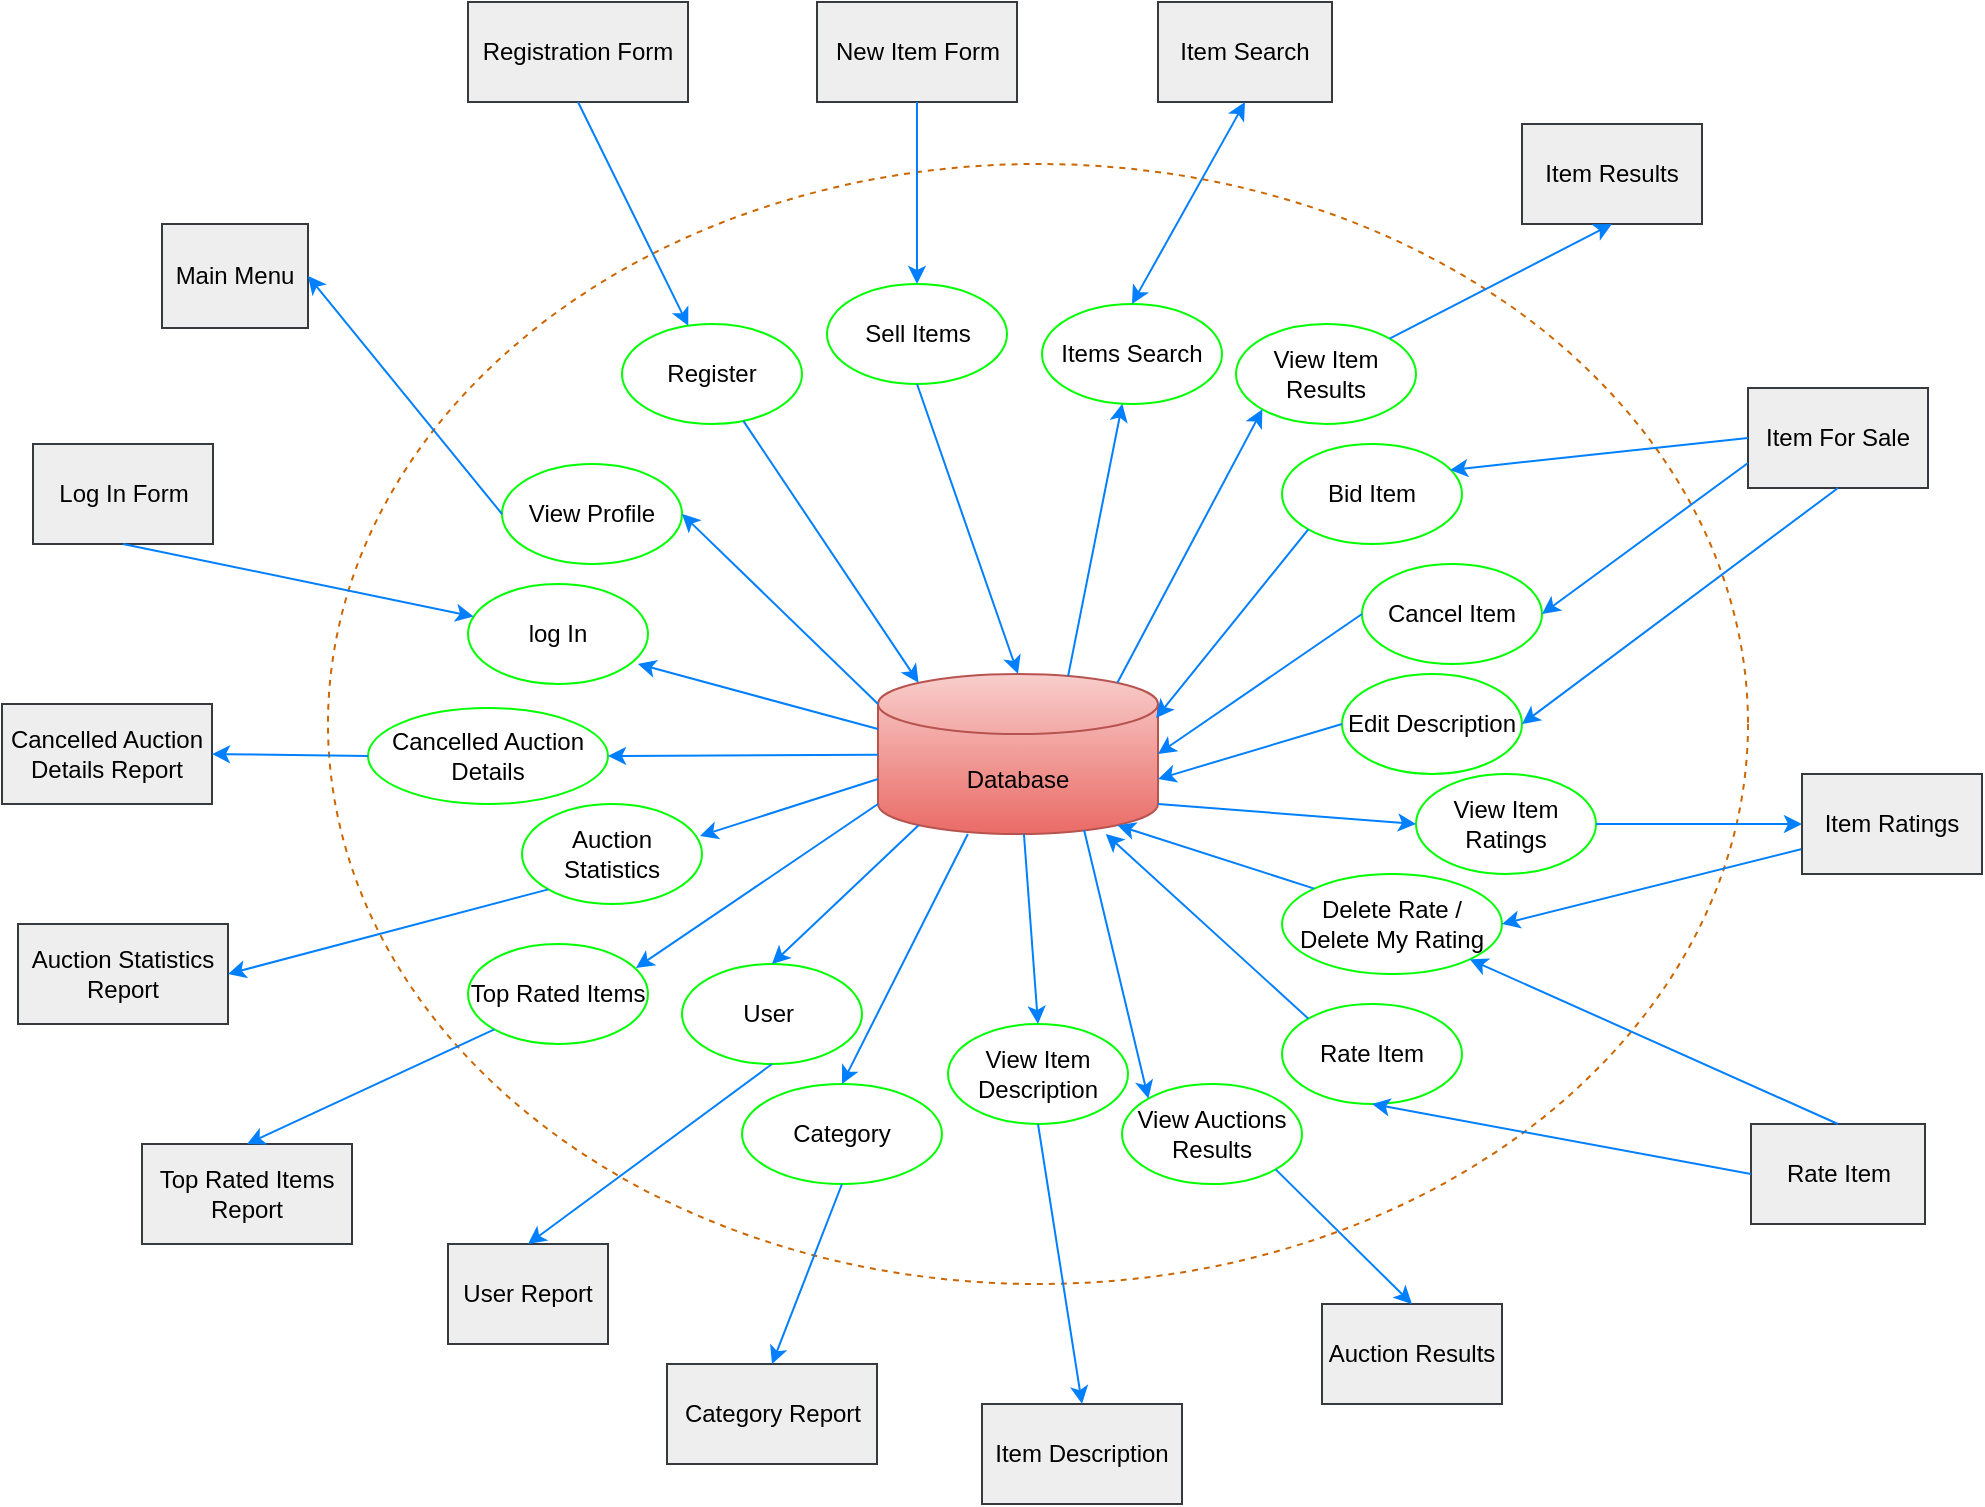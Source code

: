 <mxfile version="23.0.2" type="github">
  <diagram name="Page-1" id="ibN5uEJDEitdcNZKuq6F">
    <mxGraphModel dx="1194" dy="697" grid="1" gridSize="10" guides="1" tooltips="1" connect="1" arrows="1" fold="1" page="1" pageScale="1" pageWidth="1100" pageHeight="850" background="#ffffff" math="0" shadow="0">
      <root>
        <mxCell id="0" />
        <mxCell id="1" parent="0" />
        <mxCell id="0LvWJx0RIJ58dRhAGcR3-28" value="" style="ellipse;whiteSpace=wrap;html=1;fillStyle=hatch;shadow=0;dashed=1;strokeColor=#CC6600;fillColor=none;backgroundOutline=0;" parent="1" vertex="1">
          <mxGeometry x="203" y="150" width="710" height="560" as="geometry" />
        </mxCell>
        <mxCell id="dUsebAUgYld1Ic8YeYVZ-1" value="Database" style="shape=cylinder3;whiteSpace=wrap;html=1;boundedLbl=1;backgroundOutline=1;size=15;fillColor=#f8cecc;strokeColor=#b85450;gradientColor=#ea6b66;" parent="1" vertex="1">
          <mxGeometry x="478" y="405" width="140" height="80" as="geometry" />
        </mxCell>
        <mxCell id="dUsebAUgYld1Ic8YeYVZ-2" value="log In" style="ellipse;whiteSpace=wrap;html=1;strokeColor=#00FF00;" parent="1" vertex="1">
          <mxGeometry x="273" y="360" width="90" height="50" as="geometry" />
        </mxCell>
        <mxCell id="dUsebAUgYld1Ic8YeYVZ-3" value="" style="endArrow=classic;html=1;rounded=0;entryX=0.944;entryY=0.8;entryDx=0;entryDy=0;entryPerimeter=0;exitX=0;exitY=0;exitDx=0;exitDy=27.5;exitPerimeter=0;curved=0;strokeColor=#007FFF;" parent="1" source="dUsebAUgYld1Ic8YeYVZ-1" target="dUsebAUgYld1Ic8YeYVZ-2" edge="1">
          <mxGeometry width="50" height="50" relative="1" as="geometry">
            <mxPoint x="523" y="595" as="sourcePoint" />
            <mxPoint x="433" y="395" as="targetPoint" />
          </mxGeometry>
        </mxCell>
        <mxCell id="0LvWJx0RIJ58dRhAGcR3-2" value="Register" style="ellipse;whiteSpace=wrap;html=1;strokeColor=#00FF00;" parent="1" vertex="1">
          <mxGeometry x="350" y="230" width="90" height="50" as="geometry" />
        </mxCell>
        <mxCell id="0LvWJx0RIJ58dRhAGcR3-3" value="Sell Items" style="ellipse;whiteSpace=wrap;html=1;strokeColor=#00FF00;" parent="1" vertex="1">
          <mxGeometry x="452.5" y="210" width="90" height="50" as="geometry" />
        </mxCell>
        <mxCell id="0LvWJx0RIJ58dRhAGcR3-4" value="Items Search" style="ellipse;whiteSpace=wrap;html=1;strokeColor=#00FF00;" parent="1" vertex="1">
          <mxGeometry x="560" y="220" width="90" height="50" as="geometry" />
        </mxCell>
        <mxCell id="0LvWJx0RIJ58dRhAGcR3-5" value="View Item Ratings" style="ellipse;whiteSpace=wrap;html=1;strokeColor=#00FF00;" parent="1" vertex="1">
          <mxGeometry x="747" y="455" width="90" height="50" as="geometry" />
        </mxCell>
        <mxCell id="0LvWJx0RIJ58dRhAGcR3-6" value="View Auctions Results" style="ellipse;whiteSpace=wrap;html=1;strokeColor=#00FF00;" parent="1" vertex="1">
          <mxGeometry x="600" y="610" width="90" height="50" as="geometry" />
        </mxCell>
        <mxCell id="0LvWJx0RIJ58dRhAGcR3-7" value="Category" style="ellipse;whiteSpace=wrap;html=1;strokeColor=#00FF00;" parent="1" vertex="1">
          <mxGeometry x="410" y="610" width="100" height="50" as="geometry" />
        </mxCell>
        <mxCell id="0LvWJx0RIJ58dRhAGcR3-8" value="User&amp;nbsp;" style="ellipse;whiteSpace=wrap;html=1;strokeColor=#00FF00;" parent="1" vertex="1">
          <mxGeometry x="380" y="550" width="90" height="50" as="geometry" />
        </mxCell>
        <mxCell id="0LvWJx0RIJ58dRhAGcR3-9" value="Top Rated Items" style="ellipse;whiteSpace=wrap;html=1;strokeColor=#00FF00;" parent="1" vertex="1">
          <mxGeometry x="273" y="540" width="90" height="50" as="geometry" />
        </mxCell>
        <mxCell id="0LvWJx0RIJ58dRhAGcR3-10" value="Cancelled Auction Details" style="ellipse;whiteSpace=wrap;html=1;strokeColor=#00FF00;" parent="1" vertex="1">
          <mxGeometry x="223" y="422" width="120" height="48" as="geometry" />
        </mxCell>
        <mxCell id="0LvWJx0RIJ58dRhAGcR3-12" value="" style="endArrow=classic;html=1;rounded=0;strokeColor=#007FFF;entryX=0.145;entryY=0;entryDx=0;entryDy=4.35;entryPerimeter=0;" parent="1" source="0LvWJx0RIJ58dRhAGcR3-2" target="dUsebAUgYld1Ic8YeYVZ-1" edge="1">
          <mxGeometry width="50" height="50" relative="1" as="geometry">
            <mxPoint x="494" y="319.96" as="sourcePoint" />
            <mxPoint x="533" y="405" as="targetPoint" />
            <Array as="points" />
          </mxGeometry>
        </mxCell>
        <mxCell id="0LvWJx0RIJ58dRhAGcR3-13" value="" style="endArrow=classic;html=1;rounded=0;exitX=0.5;exitY=1;exitDx=0;exitDy=0;curved=0;strokeColor=#007FFF;entryX=0.5;entryY=0;entryDx=0;entryDy=0;entryPerimeter=0;" parent="1" source="0LvWJx0RIJ58dRhAGcR3-3" target="dUsebAUgYld1Ic8YeYVZ-1" edge="1">
          <mxGeometry width="50" height="50" relative="1" as="geometry">
            <mxPoint x="713" y="420" as="sourcePoint" />
            <mxPoint x="588" y="403" as="targetPoint" />
          </mxGeometry>
        </mxCell>
        <mxCell id="0LvWJx0RIJ58dRhAGcR3-16" value="" style="endArrow=classic;html=1;rounded=0;exitX=0.736;exitY=0.975;exitDx=0;exitDy=0;exitPerimeter=0;strokeColor=#007FFF;entryX=0;entryY=0;entryDx=0;entryDy=0;" parent="1" source="dUsebAUgYld1Ic8YeYVZ-1" target="0LvWJx0RIJ58dRhAGcR3-6" edge="1">
          <mxGeometry width="50" height="50" relative="1" as="geometry">
            <mxPoint x="593" y="485" as="sourcePoint" />
            <mxPoint x="631.229" y="561.861" as="targetPoint" />
            <Array as="points" />
          </mxGeometry>
        </mxCell>
        <mxCell id="0LvWJx0RIJ58dRhAGcR3-17" value="" style="endArrow=classic;html=1;rounded=0;exitX=0.321;exitY=1;exitDx=0;exitDy=0;exitPerimeter=0;strokeColor=#007FFF;entryX=0.5;entryY=0;entryDx=0;entryDy=0;" parent="1" source="dUsebAUgYld1Ic8YeYVZ-1" target="0LvWJx0RIJ58dRhAGcR3-7" edge="1">
          <mxGeometry width="50" height="50" relative="1" as="geometry">
            <mxPoint x="594" y="504.5" as="sourcePoint" />
            <mxPoint x="533" y="552" as="targetPoint" />
          </mxGeometry>
        </mxCell>
        <mxCell id="0LvWJx0RIJ58dRhAGcR3-18" value="" style="endArrow=classic;html=1;rounded=0;strokeColor=#007FFF;entryX=0.5;entryY=0;entryDx=0;entryDy=0;exitX=0.145;exitY=1;exitDx=0;exitDy=-4.35;exitPerimeter=0;" parent="1" source="dUsebAUgYld1Ic8YeYVZ-1" target="0LvWJx0RIJ58dRhAGcR3-8" edge="1">
          <mxGeometry width="50" height="50" relative="1" as="geometry">
            <mxPoint x="628" y="499" as="sourcePoint" />
            <mxPoint x="757" y="530" as="targetPoint" />
          </mxGeometry>
        </mxCell>
        <mxCell id="0LvWJx0RIJ58dRhAGcR3-20" value="" style="endArrow=classic;html=1;rounded=0;strokeColor=#007FFF;entryX=1;entryY=0.5;entryDx=0;entryDy=0;" parent="1" source="dUsebAUgYld1Ic8YeYVZ-1" target="0LvWJx0RIJ58dRhAGcR3-10" edge="1">
          <mxGeometry width="50" height="50" relative="1" as="geometry">
            <mxPoint x="520" y="493" as="sourcePoint" />
            <mxPoint x="451" y="558" as="targetPoint" />
          </mxGeometry>
        </mxCell>
        <mxCell id="0LvWJx0RIJ58dRhAGcR3-29" value="Log In Form" style="rounded=0;whiteSpace=wrap;html=1;fillColor=#eeeeee;strokeColor=#36393d;" parent="1" vertex="1">
          <mxGeometry x="55.5" y="290" width="90" height="50" as="geometry" />
        </mxCell>
        <mxCell id="0LvWJx0RIJ58dRhAGcR3-30" value="" style="endArrow=classic;html=1;rounded=0;exitX=0.5;exitY=1;exitDx=0;exitDy=0;strokeColor=#007FFF;" parent="1" source="0LvWJx0RIJ58dRhAGcR3-29" target="dUsebAUgYld1Ic8YeYVZ-2" edge="1">
          <mxGeometry width="50" height="50" relative="1" as="geometry">
            <mxPoint x="216" y="315" as="sourcePoint" />
            <mxPoint x="373" y="192" as="targetPoint" />
          </mxGeometry>
        </mxCell>
        <mxCell id="0LvWJx0RIJ58dRhAGcR3-32" value="Registration Form" style="rounded=0;whiteSpace=wrap;html=1;fillColor=#eeeeee;strokeColor=#36393d;" parent="1" vertex="1">
          <mxGeometry x="273" y="69" width="110" height="50" as="geometry" />
        </mxCell>
        <mxCell id="0LvWJx0RIJ58dRhAGcR3-33" value="" style="endArrow=classic;html=1;rounded=0;exitX=0.5;exitY=1;exitDx=0;exitDy=0;strokeColor=#007FFF;" parent="1" source="0LvWJx0RIJ58dRhAGcR3-32" target="0LvWJx0RIJ58dRhAGcR3-2" edge="1">
          <mxGeometry width="50" height="50" relative="1" as="geometry">
            <mxPoint x="456" y="262" as="sourcePoint" />
            <mxPoint x="548" y="265" as="targetPoint" />
          </mxGeometry>
        </mxCell>
        <mxCell id="0LvWJx0RIJ58dRhAGcR3-34" value="New Item Form" style="rounded=0;whiteSpace=wrap;html=1;fillColor=#eeeeee;strokeColor=#36393d;" parent="1" vertex="1">
          <mxGeometry x="447.5" y="69" width="100" height="50" as="geometry" />
        </mxCell>
        <mxCell id="0LvWJx0RIJ58dRhAGcR3-35" value="" style="endArrow=classic;html=1;rounded=0;exitX=0.5;exitY=1;exitDx=0;exitDy=0;strokeColor=#007FFF;entryX=0.5;entryY=0;entryDx=0;entryDy=0;" parent="1" source="0LvWJx0RIJ58dRhAGcR3-34" target="0LvWJx0RIJ58dRhAGcR3-3" edge="1">
          <mxGeometry width="50" height="50" relative="1" as="geometry">
            <mxPoint x="567" y="169" as="sourcePoint" />
            <mxPoint x="567" y="262" as="targetPoint" />
          </mxGeometry>
        </mxCell>
        <mxCell id="0LvWJx0RIJ58dRhAGcR3-36" value="Item Search" style="rounded=0;whiteSpace=wrap;html=1;fillColor=#eeeeee;strokeColor=#36393d;" parent="1" vertex="1">
          <mxGeometry x="618" y="69" width="87" height="50" as="geometry" />
        </mxCell>
        <mxCell id="0LvWJx0RIJ58dRhAGcR3-38" value="Item For Sale" style="rounded=0;whiteSpace=wrap;html=1;fillColor=#eeeeee;strokeColor=#36393d;" parent="1" vertex="1">
          <mxGeometry x="913" y="262" width="90" height="50" as="geometry" />
        </mxCell>
        <mxCell id="0LvWJx0RIJ58dRhAGcR3-39" value="" style="endArrow=classic;html=1;rounded=0;exitX=0.679;exitY=0.013;exitDx=0;exitDy=0;exitPerimeter=0;curved=0;strokeColor=#007FFF;" parent="1" source="dUsebAUgYld1Ic8YeYVZ-1" target="0LvWJx0RIJ58dRhAGcR3-4" edge="1">
          <mxGeometry width="50" height="50" relative="1" as="geometry">
            <mxPoint x="753" y="432" as="sourcePoint" />
            <mxPoint x="643" y="342" as="targetPoint" />
          </mxGeometry>
        </mxCell>
        <mxCell id="0LvWJx0RIJ58dRhAGcR3-41" value="Bid Item" style="ellipse;whiteSpace=wrap;html=1;strokeColor=#00FF00;" parent="1" vertex="1">
          <mxGeometry x="680" y="290" width="90" height="50" as="geometry" />
        </mxCell>
        <mxCell id="0LvWJx0RIJ58dRhAGcR3-45" value="" style="endArrow=classic;html=1;rounded=0;strokeColor=#007FFF;entryX=0.933;entryY=0.24;entryDx=0;entryDy=0;entryPerimeter=0;exitX=0;exitY=1;exitDx=0;exitDy=-15;exitPerimeter=0;" parent="1" source="dUsebAUgYld1Ic8YeYVZ-1" target="0LvWJx0RIJ58dRhAGcR3-9" edge="1">
          <mxGeometry width="50" height="50" relative="1" as="geometry">
            <mxPoint x="462" y="472" as="sourcePoint" />
            <mxPoint x="393" y="539" as="targetPoint" />
          </mxGeometry>
        </mxCell>
        <mxCell id="0LvWJx0RIJ58dRhAGcR3-47" value="Cancel Item" style="ellipse;whiteSpace=wrap;html=1;strokeColor=#00FF00;" parent="1" vertex="1">
          <mxGeometry x="720" y="350" width="90" height="50" as="geometry" />
        </mxCell>
        <mxCell id="0LvWJx0RIJ58dRhAGcR3-49" value="" style="endArrow=classic;html=1;rounded=0;entryX=0.933;entryY=0.26;entryDx=0;entryDy=0;entryPerimeter=0;strokeColor=#007FFF;exitX=0;exitY=0.5;exitDx=0;exitDy=0;" parent="1" source="0LvWJx0RIJ58dRhAGcR3-38" target="0LvWJx0RIJ58dRhAGcR3-41" edge="1">
          <mxGeometry width="50" height="50" relative="1" as="geometry">
            <mxPoint x="960" y="387" as="sourcePoint" />
            <mxPoint x="963" y="342" as="targetPoint" />
            <Array as="points" />
          </mxGeometry>
        </mxCell>
        <mxCell id="0LvWJx0RIJ58dRhAGcR3-50" value="" style="endArrow=classic;html=1;rounded=0;entryX=0.993;entryY=0.275;entryDx=0;entryDy=0;entryPerimeter=0;exitX=0;exitY=1;exitDx=0;exitDy=0;strokeColor=#007FFF;" parent="1" source="0LvWJx0RIJ58dRhAGcR3-41" target="dUsebAUgYld1Ic8YeYVZ-1" edge="1">
          <mxGeometry width="50" height="50" relative="1" as="geometry">
            <mxPoint x="713" y="369" as="sourcePoint" />
            <mxPoint x="627" y="437" as="targetPoint" />
          </mxGeometry>
        </mxCell>
        <mxCell id="0LvWJx0RIJ58dRhAGcR3-51" value="" style="endArrow=classic;html=1;rounded=0;entryX=1;entryY=0.5;entryDx=0;entryDy=0;entryPerimeter=0;exitX=0;exitY=0.5;exitDx=0;exitDy=0;strokeColor=#007FFF;" parent="1" source="0LvWJx0RIJ58dRhAGcR3-47" target="dUsebAUgYld1Ic8YeYVZ-1" edge="1">
          <mxGeometry width="50" height="50" relative="1" as="geometry">
            <mxPoint x="743" y="419" as="sourcePoint" />
            <mxPoint x="634" y="471" as="targetPoint" />
          </mxGeometry>
        </mxCell>
        <mxCell id="0LvWJx0RIJ58dRhAGcR3-52" value="" style="endArrow=classic;html=1;rounded=0;entryX=1;entryY=0.5;entryDx=0;entryDy=0;exitX=0;exitY=0.75;exitDx=0;exitDy=0;strokeColor=#007FFF;" parent="1" source="0LvWJx0RIJ58dRhAGcR3-38" target="0LvWJx0RIJ58dRhAGcR3-47" edge="1">
          <mxGeometry width="50" height="50" relative="1" as="geometry">
            <mxPoint x="913" y="343" as="sourcePoint" />
            <mxPoint x="827" y="411" as="targetPoint" />
          </mxGeometry>
        </mxCell>
        <mxCell id="0LvWJx0RIJ58dRhAGcR3-53" value="Rate Item" style="rounded=0;whiteSpace=wrap;html=1;fillColor=#eeeeee;strokeColor=#36393d;" parent="1" vertex="1">
          <mxGeometry x="914.5" y="630" width="87" height="50" as="geometry" />
        </mxCell>
        <mxCell id="0LvWJx0RIJ58dRhAGcR3-55" value="Item Description" style="rounded=0;whiteSpace=wrap;html=1;fillColor=#eeeeee;strokeColor=#36393d;" parent="1" vertex="1">
          <mxGeometry x="530" y="770" width="100" height="50" as="geometry" />
        </mxCell>
        <mxCell id="0LvWJx0RIJ58dRhAGcR3-61" value="Category Report" style="rounded=0;whiteSpace=wrap;html=1;fillColor=#eeeeee;strokeColor=#36393d;" parent="1" vertex="1">
          <mxGeometry x="372.5" y="750" width="105" height="50" as="geometry" />
        </mxCell>
        <mxCell id="0LvWJx0RIJ58dRhAGcR3-62" value="" style="endArrow=classic;html=1;rounded=0;exitX=0.5;exitY=1;exitDx=0;exitDy=0;strokeColor=#007FFF;entryX=0.5;entryY=0;entryDx=0;entryDy=0;" parent="1" source="0LvWJx0RIJ58dRhAGcR3-7" target="0LvWJx0RIJ58dRhAGcR3-61" edge="1">
          <mxGeometry width="50" height="50" relative="1" as="geometry">
            <mxPoint x="508" y="612" as="sourcePoint" />
            <mxPoint x="473" y="682" as="targetPoint" />
          </mxGeometry>
        </mxCell>
        <mxCell id="0LvWJx0RIJ58dRhAGcR3-63" value="User Report" style="rounded=0;whiteSpace=wrap;html=1;fillColor=#eeeeee;strokeColor=#36393d;" parent="1" vertex="1">
          <mxGeometry x="263" y="690" width="80" height="50" as="geometry" />
        </mxCell>
        <mxCell id="0LvWJx0RIJ58dRhAGcR3-64" value="" style="endArrow=classic;html=1;rounded=0;exitX=0.5;exitY=1;exitDx=0;exitDy=0;strokeColor=#007FFF;entryX=0.5;entryY=0;entryDx=0;entryDy=0;" parent="1" source="0LvWJx0RIJ58dRhAGcR3-8" target="0LvWJx0RIJ58dRhAGcR3-63" edge="1">
          <mxGeometry width="50" height="50" relative="1" as="geometry">
            <mxPoint x="353" y="578.5" as="sourcePoint" />
            <mxPoint x="353" y="655.5" as="targetPoint" />
          </mxGeometry>
        </mxCell>
        <mxCell id="0LvWJx0RIJ58dRhAGcR3-65" value="Top Rated Items Report" style="rounded=0;whiteSpace=wrap;html=1;fillColor=#eeeeee;strokeColor=#36393d;" parent="1" vertex="1">
          <mxGeometry x="110" y="640" width="105" height="50" as="geometry" />
        </mxCell>
        <mxCell id="0LvWJx0RIJ58dRhAGcR3-66" value="" style="endArrow=classic;html=1;rounded=0;exitX=0;exitY=1;exitDx=0;exitDy=0;strokeColor=#007FFF;entryX=0.5;entryY=0;entryDx=0;entryDy=0;" parent="1" source="0LvWJx0RIJ58dRhAGcR3-9" target="0LvWJx0RIJ58dRhAGcR3-65" edge="1">
          <mxGeometry width="50" height="50" relative="1" as="geometry">
            <mxPoint x="293" y="522" as="sourcePoint" />
            <mxPoint x="241" y="582" as="targetPoint" />
          </mxGeometry>
        </mxCell>
        <mxCell id="0LvWJx0RIJ58dRhAGcR3-68" value="Auction Statistics" style="ellipse;whiteSpace=wrap;html=1;strokeColor=#00FF00;" parent="1" vertex="1">
          <mxGeometry x="300" y="470" width="90" height="50" as="geometry" />
        </mxCell>
        <mxCell id="0LvWJx0RIJ58dRhAGcR3-69" value="" style="endArrow=classic;html=1;rounded=0;strokeColor=#007FFF;entryX=0.989;entryY=0.32;entryDx=0;entryDy=0;entryPerimeter=0;exitX=0;exitY=0;exitDx=0;exitDy=52.5;exitPerimeter=0;" parent="1" source="dUsebAUgYld1Ic8YeYVZ-1" target="0LvWJx0RIJ58dRhAGcR3-68" edge="1">
          <mxGeometry width="50" height="50" relative="1" as="geometry">
            <mxPoint x="424" y="438" as="sourcePoint" />
            <mxPoint x="363" y="512" as="targetPoint" />
          </mxGeometry>
        </mxCell>
        <mxCell id="0LvWJx0RIJ58dRhAGcR3-70" value="Auction Statistics Report" style="rounded=0;whiteSpace=wrap;html=1;fillColor=#eeeeee;strokeColor=#36393d;" parent="1" vertex="1">
          <mxGeometry x="48" y="530" width="105" height="50" as="geometry" />
        </mxCell>
        <mxCell id="0LvWJx0RIJ58dRhAGcR3-71" value="" style="endArrow=classic;html=1;rounded=0;exitX=0;exitY=1;exitDx=0;exitDy=0;strokeColor=#007FFF;entryX=1;entryY=0.5;entryDx=0;entryDy=0;" parent="1" source="0LvWJx0RIJ58dRhAGcR3-68" target="0LvWJx0RIJ58dRhAGcR3-70" edge="1">
          <mxGeometry width="50" height="50" relative="1" as="geometry">
            <mxPoint x="288" y="533.5" as="sourcePoint" />
            <mxPoint x="163" y="580.5" as="targetPoint" />
          </mxGeometry>
        </mxCell>
        <mxCell id="0LvWJx0RIJ58dRhAGcR3-72" value="Cancelled Auction Details Report" style="rounded=0;whiteSpace=wrap;html=1;fillColor=#eeeeee;strokeColor=#36393d;" parent="1" vertex="1">
          <mxGeometry x="40" y="420" width="105" height="50" as="geometry" />
        </mxCell>
        <mxCell id="0LvWJx0RIJ58dRhAGcR3-73" value="" style="endArrow=classic;html=1;rounded=0;exitX=0;exitY=0.5;exitDx=0;exitDy=0;strokeColor=#007FFF;entryX=1;entryY=0.5;entryDx=0;entryDy=0;" parent="1" source="0LvWJx0RIJ58dRhAGcR3-10" target="0LvWJx0RIJ58dRhAGcR3-72" edge="1">
          <mxGeometry width="50" height="50" relative="1" as="geometry">
            <mxPoint x="243" y="420" as="sourcePoint" />
            <mxPoint x="120" y="475.5" as="targetPoint" />
          </mxGeometry>
        </mxCell>
        <mxCell id="hBiqWkCkwxmQWBNidRL4-4" value="Auction Results" style="rounded=0;whiteSpace=wrap;html=1;fillColor=#eeeeee;strokeColor=#36393d;" vertex="1" parent="1">
          <mxGeometry x="700" y="720" width="90" height="50" as="geometry" />
        </mxCell>
        <mxCell id="hBiqWkCkwxmQWBNidRL4-5" value="Main Menu" style="rounded=0;whiteSpace=wrap;html=1;fillColor=#eeeeee;strokeColor=#36393d;" vertex="1" parent="1">
          <mxGeometry x="120" y="180" width="73" height="52" as="geometry" />
        </mxCell>
        <mxCell id="hBiqWkCkwxmQWBNidRL4-6" value="View Profile" style="ellipse;whiteSpace=wrap;html=1;strokeColor=#00FF00;" vertex="1" parent="1">
          <mxGeometry x="290" y="300" width="90" height="50" as="geometry" />
        </mxCell>
        <mxCell id="hBiqWkCkwxmQWBNidRL4-7" value="" style="endArrow=classic;html=1;rounded=0;exitX=0;exitY=0;exitDx=0;exitDy=15;exitPerimeter=0;entryX=1;entryY=0.5;entryDx=0;entryDy=0;strokeColor=#007FFF;" edge="1" parent="1" source="dUsebAUgYld1Ic8YeYVZ-1" target="hBiqWkCkwxmQWBNidRL4-6">
          <mxGeometry width="50" height="50" relative="1" as="geometry">
            <mxPoint x="343" y="440" as="sourcePoint" />
            <mxPoint x="393" y="390" as="targetPoint" />
          </mxGeometry>
        </mxCell>
        <mxCell id="hBiqWkCkwxmQWBNidRL4-8" value="" style="endArrow=classic;html=1;rounded=0;exitX=0;exitY=0.5;exitDx=0;exitDy=0;entryX=1;entryY=0.5;entryDx=0;entryDy=0;strokeColor=#007FFF;" edge="1" parent="1" source="hBiqWkCkwxmQWBNidRL4-6" target="hBiqWkCkwxmQWBNidRL4-5">
          <mxGeometry width="50" height="50" relative="1" as="geometry">
            <mxPoint x="273" y="392" as="sourcePoint" />
            <mxPoint x="138" y="346" as="targetPoint" />
          </mxGeometry>
        </mxCell>
        <mxCell id="hBiqWkCkwxmQWBNidRL4-9" value="Item Results" style="rounded=0;whiteSpace=wrap;html=1;fillColor=#eeeeee;strokeColor=#36393d;" vertex="1" parent="1">
          <mxGeometry x="800" y="130" width="90" height="50" as="geometry" />
        </mxCell>
        <mxCell id="hBiqWkCkwxmQWBNidRL4-11" value="View Item Results" style="ellipse;whiteSpace=wrap;html=1;strokeColor=#00FF00;" vertex="1" parent="1">
          <mxGeometry x="657" y="230" width="90" height="50" as="geometry" />
        </mxCell>
        <mxCell id="hBiqWkCkwxmQWBNidRL4-12" value="" style="endArrow=classic;html=1;rounded=0;exitX=0.855;exitY=0;exitDx=0;exitDy=4.35;exitPerimeter=0;curved=0;strokeColor=#007FFF;entryX=0;entryY=1;entryDx=0;entryDy=0;" edge="1" parent="1" source="dUsebAUgYld1Ic8YeYVZ-1" target="hBiqWkCkwxmQWBNidRL4-11">
          <mxGeometry width="50" height="50" relative="1" as="geometry">
            <mxPoint x="626.5" y="412" as="sourcePoint" />
            <mxPoint x="663.5" y="324" as="targetPoint" />
          </mxGeometry>
        </mxCell>
        <mxCell id="hBiqWkCkwxmQWBNidRL4-13" value="" style="endArrow=classic;html=1;rounded=0;exitX=1;exitY=0;exitDx=0;exitDy=0;curved=0;strokeColor=#007FFF;entryX=0.5;entryY=1;entryDx=0;entryDy=0;" edge="1" parent="1" source="hBiqWkCkwxmQWBNidRL4-11" target="hBiqWkCkwxmQWBNidRL4-9">
          <mxGeometry width="50" height="50" relative="1" as="geometry">
            <mxPoint x="723" y="346" as="sourcePoint" />
            <mxPoint x="828" y="272" as="targetPoint" />
          </mxGeometry>
        </mxCell>
        <mxCell id="hBiqWkCkwxmQWBNidRL4-14" value="Edit Description" style="ellipse;whiteSpace=wrap;html=1;strokeColor=#00FF00;" vertex="1" parent="1">
          <mxGeometry x="710" y="405" width="90" height="50" as="geometry" />
        </mxCell>
        <mxCell id="hBiqWkCkwxmQWBNidRL4-15" value="" style="endArrow=classic;html=1;rounded=0;entryX=1;entryY=0.5;entryDx=0;entryDy=0;exitX=0.5;exitY=1;exitDx=0;exitDy=0;strokeColor=#007FFF;" edge="1" parent="1" source="0LvWJx0RIJ58dRhAGcR3-38" target="hBiqWkCkwxmQWBNidRL4-14">
          <mxGeometry width="50" height="50" relative="1" as="geometry">
            <mxPoint x="1005" y="432" as="sourcePoint" />
            <mxPoint x="847" y="435" as="targetPoint" />
          </mxGeometry>
        </mxCell>
        <mxCell id="hBiqWkCkwxmQWBNidRL4-16" value="" style="endArrow=classic;html=1;rounded=0;entryX=1;entryY=0;entryDx=0;entryDy=52.5;entryPerimeter=0;exitX=0;exitY=0.5;exitDx=0;exitDy=0;strokeColor=#007FFF;" edge="1" parent="1" source="hBiqWkCkwxmQWBNidRL4-14" target="dUsebAUgYld1Ic8YeYVZ-1">
          <mxGeometry width="50" height="50" relative="1" as="geometry">
            <mxPoint x="757" y="435" as="sourcePoint" />
            <mxPoint x="628" y="455" as="targetPoint" />
          </mxGeometry>
        </mxCell>
        <mxCell id="hBiqWkCkwxmQWBNidRL4-17" value="Delete Rate / Delete My Rating" style="ellipse;whiteSpace=wrap;html=1;strokeColor=#00FF00;" vertex="1" parent="1">
          <mxGeometry x="680" y="505" width="110" height="50" as="geometry" />
        </mxCell>
        <mxCell id="hBiqWkCkwxmQWBNidRL4-18" value="Rate Item" style="ellipse;whiteSpace=wrap;html=1;strokeColor=#00FF00;" vertex="1" parent="1">
          <mxGeometry x="680" y="570" width="90" height="50" as="geometry" />
        </mxCell>
        <mxCell id="hBiqWkCkwxmQWBNidRL4-19" value="" style="endArrow=classic;html=1;rounded=0;exitX=1;exitY=1;exitDx=0;exitDy=-15;exitPerimeter=0;curved=0;strokeColor=#007FFF;entryX=0;entryY=0.5;entryDx=0;entryDy=0;" edge="1" parent="1" source="dUsebAUgYld1Ic8YeYVZ-1" target="0LvWJx0RIJ58dRhAGcR3-5">
          <mxGeometry width="50" height="50" relative="1" as="geometry">
            <mxPoint x="638" y="560" as="sourcePoint" />
            <mxPoint x="710" y="424" as="targetPoint" />
          </mxGeometry>
        </mxCell>
        <mxCell id="hBiqWkCkwxmQWBNidRL4-20" value="" style="endArrow=classic;html=1;rounded=0;exitX=1;exitY=0.5;exitDx=0;exitDy=0;curved=0;strokeColor=#007FFF;entryX=0;entryY=0.5;entryDx=0;entryDy=0;" edge="1" parent="1" source="0LvWJx0RIJ58dRhAGcR3-5" target="hBiqWkCkwxmQWBNidRL4-25">
          <mxGeometry width="50" height="50" relative="1" as="geometry">
            <mxPoint x="750" y="520" as="sourcePoint" />
            <mxPoint x="940" y="520" as="targetPoint" />
          </mxGeometry>
        </mxCell>
        <mxCell id="hBiqWkCkwxmQWBNidRL4-21" value="" style="endArrow=classic;html=1;rounded=0;entryX=1;entryY=0.5;entryDx=0;entryDy=0;exitX=0;exitY=0.75;exitDx=0;exitDy=0;strokeColor=#007FFF;" edge="1" parent="1" source="hBiqWkCkwxmQWBNidRL4-25" target="hBiqWkCkwxmQWBNidRL4-17">
          <mxGeometry width="50" height="50" relative="1" as="geometry">
            <mxPoint x="890" y="551.5" as="sourcePoint" />
            <mxPoint x="770" y="558.5" as="targetPoint" />
          </mxGeometry>
        </mxCell>
        <mxCell id="hBiqWkCkwxmQWBNidRL4-22" value="" style="endArrow=classic;html=1;rounded=0;entryX=0.855;entryY=1;entryDx=0;entryDy=-4.35;exitX=0;exitY=0;exitDx=0;exitDy=0;strokeColor=#007FFF;entryPerimeter=0;" edge="1" parent="1" source="hBiqWkCkwxmQWBNidRL4-17" target="dUsebAUgYld1Ic8YeYVZ-1">
          <mxGeometry width="50" height="50" relative="1" as="geometry">
            <mxPoint x="740" y="552.5" as="sourcePoint" />
            <mxPoint x="597" y="537.5" as="targetPoint" />
          </mxGeometry>
        </mxCell>
        <mxCell id="hBiqWkCkwxmQWBNidRL4-23" value="" style="endArrow=classic;html=1;rounded=0;exitX=0;exitY=0;exitDx=0;exitDy=0;strokeColor=#007FFF;" edge="1" parent="1" source="hBiqWkCkwxmQWBNidRL4-18" target="dUsebAUgYld1Ic8YeYVZ-1">
          <mxGeometry width="50" height="50" relative="1" as="geometry">
            <mxPoint x="657" y="555" as="sourcePoint" />
            <mxPoint x="562" y="524" as="targetPoint" />
          </mxGeometry>
        </mxCell>
        <mxCell id="hBiqWkCkwxmQWBNidRL4-24" value="" style="endArrow=classic;html=1;rounded=0;entryX=0.5;entryY=1;entryDx=0;entryDy=0;exitX=0;exitY=0.5;exitDx=0;exitDy=0;strokeColor=#007FFF;" edge="1" parent="1" source="0LvWJx0RIJ58dRhAGcR3-53" target="hBiqWkCkwxmQWBNidRL4-18">
          <mxGeometry width="50" height="50" relative="1" as="geometry">
            <mxPoint x="893" y="600" as="sourcePoint" />
            <mxPoint x="750" y="585" as="targetPoint" />
          </mxGeometry>
        </mxCell>
        <mxCell id="hBiqWkCkwxmQWBNidRL4-25" value="Item Ratings" style="rounded=0;whiteSpace=wrap;html=1;fillColor=#eeeeee;strokeColor=#36393d;" vertex="1" parent="1">
          <mxGeometry x="940" y="455" width="90" height="50" as="geometry" />
        </mxCell>
        <mxCell id="hBiqWkCkwxmQWBNidRL4-26" value="" style="endArrow=classic;html=1;rounded=0;exitX=1;exitY=1;exitDx=0;exitDy=0;strokeColor=#007FFF;entryX=0.5;entryY=0;entryDx=0;entryDy=0;" edge="1" parent="1" source="0LvWJx0RIJ58dRhAGcR3-6" target="hBiqWkCkwxmQWBNidRL4-4">
          <mxGeometry width="50" height="50" relative="1" as="geometry">
            <mxPoint x="643" y="600" as="sourcePoint" />
            <mxPoint x="680" y="715" as="targetPoint" />
            <Array as="points" />
          </mxGeometry>
        </mxCell>
        <mxCell id="hBiqWkCkwxmQWBNidRL4-27" value="View Item Description" style="ellipse;whiteSpace=wrap;html=1;strokeColor=#00FF00;" vertex="1" parent="1">
          <mxGeometry x="513" y="580" width="90" height="50" as="geometry" />
        </mxCell>
        <mxCell id="hBiqWkCkwxmQWBNidRL4-28" value="" style="endArrow=classic;html=1;rounded=0;strokeColor=#007FFF;entryX=0.5;entryY=0;entryDx=0;entryDy=0;" edge="1" parent="1" source="dUsebAUgYld1Ic8YeYVZ-1" target="hBiqWkCkwxmQWBNidRL4-27">
          <mxGeometry width="50" height="50" relative="1" as="geometry">
            <mxPoint x="490" y="485" as="sourcePoint" />
            <mxPoint x="577" y="610" as="targetPoint" />
            <Array as="points" />
          </mxGeometry>
        </mxCell>
        <mxCell id="hBiqWkCkwxmQWBNidRL4-29" value="" style="endArrow=classic;html=1;rounded=0;exitX=0.5;exitY=1;exitDx=0;exitDy=0;strokeColor=#007FFF;entryX=0.5;entryY=0;entryDx=0;entryDy=0;" edge="1" parent="1" source="hBiqWkCkwxmQWBNidRL4-27" target="0LvWJx0RIJ58dRhAGcR3-55">
          <mxGeometry width="50" height="50" relative="1" as="geometry">
            <mxPoint x="551.5" y="590" as="sourcePoint" />
            <mxPoint x="564.5" y="686" as="targetPoint" />
            <Array as="points" />
          </mxGeometry>
        </mxCell>
        <mxCell id="hBiqWkCkwxmQWBNidRL4-30" value="" style="endArrow=classic;startArrow=classic;html=1;rounded=0;entryX=0.5;entryY=1;entryDx=0;entryDy=0;exitX=0.5;exitY=0;exitDx=0;exitDy=0;strokeColor=#007FFF;" edge="1" parent="1" source="0LvWJx0RIJ58dRhAGcR3-4" target="0LvWJx0RIJ58dRhAGcR3-36">
          <mxGeometry width="50" height="50" relative="1" as="geometry">
            <mxPoint x="580" y="180" as="sourcePoint" />
            <mxPoint x="630" y="130" as="targetPoint" />
          </mxGeometry>
        </mxCell>
        <mxCell id="hBiqWkCkwxmQWBNidRL4-31" value="" style="endArrow=classic;html=1;rounded=0;entryX=1;entryY=1;entryDx=0;entryDy=0;exitX=0.5;exitY=0;exitDx=0;exitDy=0;strokeColor=#007FFF;" edge="1" parent="1" source="0LvWJx0RIJ58dRhAGcR3-53" target="hBiqWkCkwxmQWBNidRL4-17">
          <mxGeometry width="50" height="50" relative="1" as="geometry">
            <mxPoint x="960" y="553" as="sourcePoint" />
            <mxPoint x="810" y="590" as="targetPoint" />
          </mxGeometry>
        </mxCell>
      </root>
    </mxGraphModel>
  </diagram>
</mxfile>
